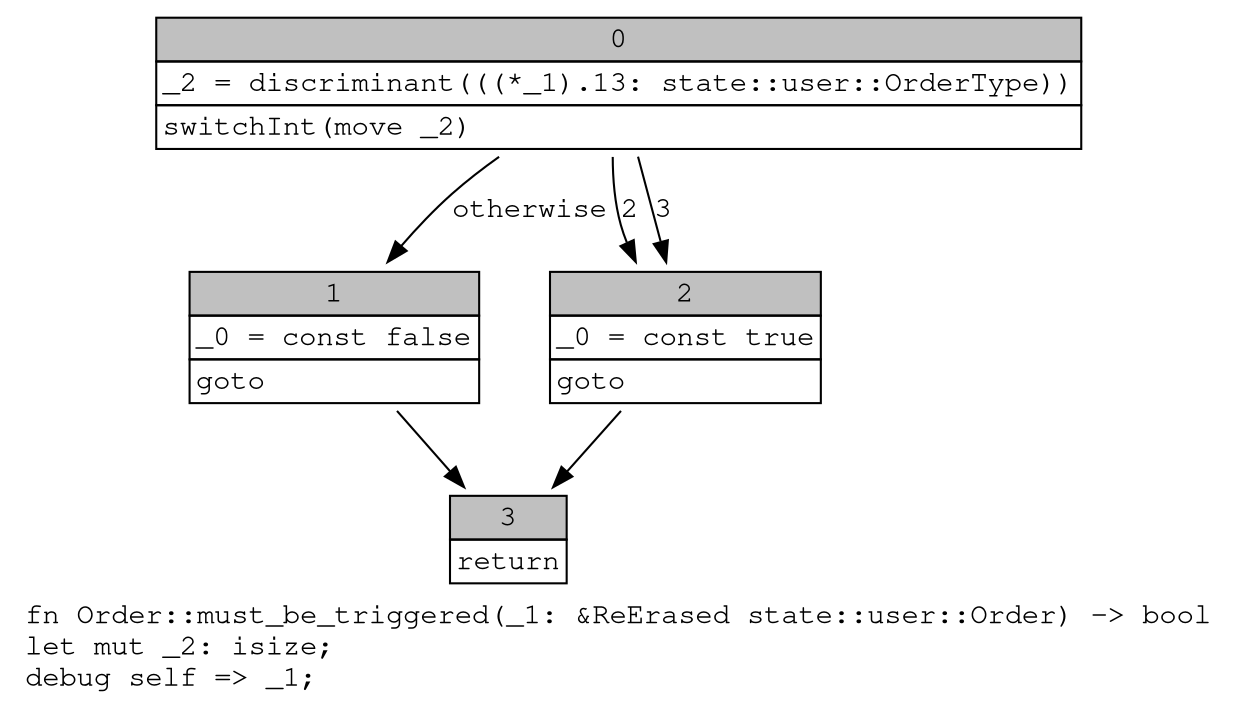digraph Mir_0_4386 {
    graph [fontname="Courier, monospace"];
    node [fontname="Courier, monospace"];
    edge [fontname="Courier, monospace"];
    label=<fn Order::must_be_triggered(_1: &amp;ReErased state::user::Order) -&gt; bool<br align="left"/>let mut _2: isize;<br align="left"/>debug self =&gt; _1;<br align="left"/>>;
    bb0__0_4386 [shape="none", label=<<table border="0" cellborder="1" cellspacing="0"><tr><td bgcolor="gray" align="center" colspan="1">0</td></tr><tr><td align="left" balign="left">_2 = discriminant(((*_1).13: state::user::OrderType))<br/></td></tr><tr><td align="left">switchInt(move _2)</td></tr></table>>];
    bb1__0_4386 [shape="none", label=<<table border="0" cellborder="1" cellspacing="0"><tr><td bgcolor="gray" align="center" colspan="1">1</td></tr><tr><td align="left" balign="left">_0 = const false<br/></td></tr><tr><td align="left">goto</td></tr></table>>];
    bb2__0_4386 [shape="none", label=<<table border="0" cellborder="1" cellspacing="0"><tr><td bgcolor="gray" align="center" colspan="1">2</td></tr><tr><td align="left" balign="left">_0 = const true<br/></td></tr><tr><td align="left">goto</td></tr></table>>];
    bb3__0_4386 [shape="none", label=<<table border="0" cellborder="1" cellspacing="0"><tr><td bgcolor="gray" align="center" colspan="1">3</td></tr><tr><td align="left">return</td></tr></table>>];
    bb0__0_4386 -> bb2__0_4386 [label="2"];
    bb0__0_4386 -> bb2__0_4386 [label="3"];
    bb0__0_4386 -> bb1__0_4386 [label="otherwise"];
    bb1__0_4386 -> bb3__0_4386 [label=""];
    bb2__0_4386 -> bb3__0_4386 [label=""];
}
